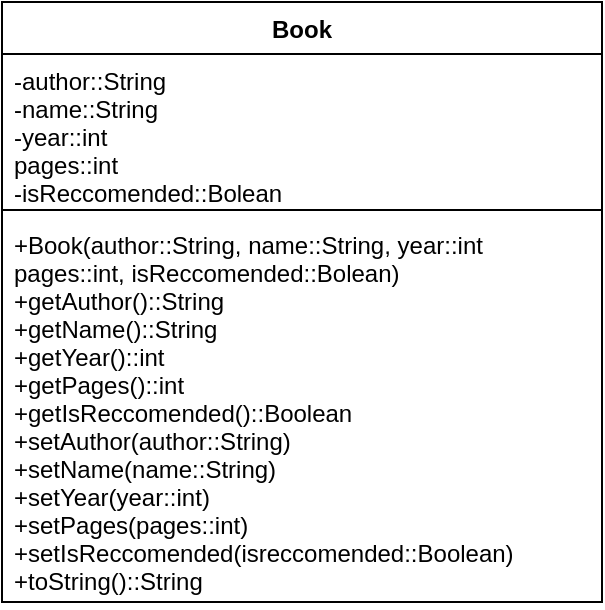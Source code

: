<mxfile version="13.7.2" type="device"><diagram id="DJoWd2hfNsDUoymKmsCT" name="Page-1"><mxGraphModel dx="1422" dy="713" grid="1" gridSize="10" guides="1" tooltips="1" connect="1" arrows="1" fold="1" page="1" pageScale="1" pageWidth="827" pageHeight="1169" math="0" shadow="0"><root><mxCell id="0"/><mxCell id="1" parent="0"/><mxCell id="ThbBKgw9WVibpOIu36OY-1" value="Book" style="swimlane;fontStyle=1;align=center;verticalAlign=top;childLayout=stackLayout;horizontal=1;startSize=26;horizontalStack=0;resizeParent=1;resizeParentMax=0;resizeLast=0;collapsible=1;marginBottom=0;" vertex="1" parent="1"><mxGeometry x="260" y="360" width="300" height="300" as="geometry"/></mxCell><mxCell id="ThbBKgw9WVibpOIu36OY-2" value="-author::String&#10;-name::String&#10;-year::int&#10;pages::int&#10;-isReccomended::Bolean" style="text;strokeColor=none;fillColor=none;align=left;verticalAlign=top;spacingLeft=4;spacingRight=4;overflow=hidden;rotatable=0;points=[[0,0.5],[1,0.5]];portConstraint=eastwest;" vertex="1" parent="ThbBKgw9WVibpOIu36OY-1"><mxGeometry y="26" width="300" height="74" as="geometry"/></mxCell><mxCell id="ThbBKgw9WVibpOIu36OY-3" value="" style="line;strokeWidth=1;fillColor=none;align=left;verticalAlign=middle;spacingTop=-1;spacingLeft=3;spacingRight=3;rotatable=0;labelPosition=right;points=[];portConstraint=eastwest;" vertex="1" parent="ThbBKgw9WVibpOIu36OY-1"><mxGeometry y="100" width="300" height="8" as="geometry"/></mxCell><mxCell id="ThbBKgw9WVibpOIu36OY-4" value="+Book(author::String, name::String, year::int&#10;pages::int, isReccomended::Bolean)&#10;+getAuthor()::String&#10;+getName()::String&#10;+getYear()::int&#10;+getPages()::int&#10;+getIsReccomended()::Boolean&#10;+setAuthor(author::String)&#10;+setName(name::String)&#10;+setYear(year::int)&#10;+setPages(pages::int)&#10;+setIsReccomended(isreccomended::Boolean)&#10;+toString()::String" style="text;strokeColor=none;fillColor=none;align=left;verticalAlign=top;spacingLeft=4;spacingRight=4;overflow=hidden;rotatable=0;points=[[0,0.5],[1,0.5]];portConstraint=eastwest;" vertex="1" parent="ThbBKgw9WVibpOIu36OY-1"><mxGeometry y="108" width="300" height="192" as="geometry"/></mxCell></root></mxGraphModel></diagram></mxfile>